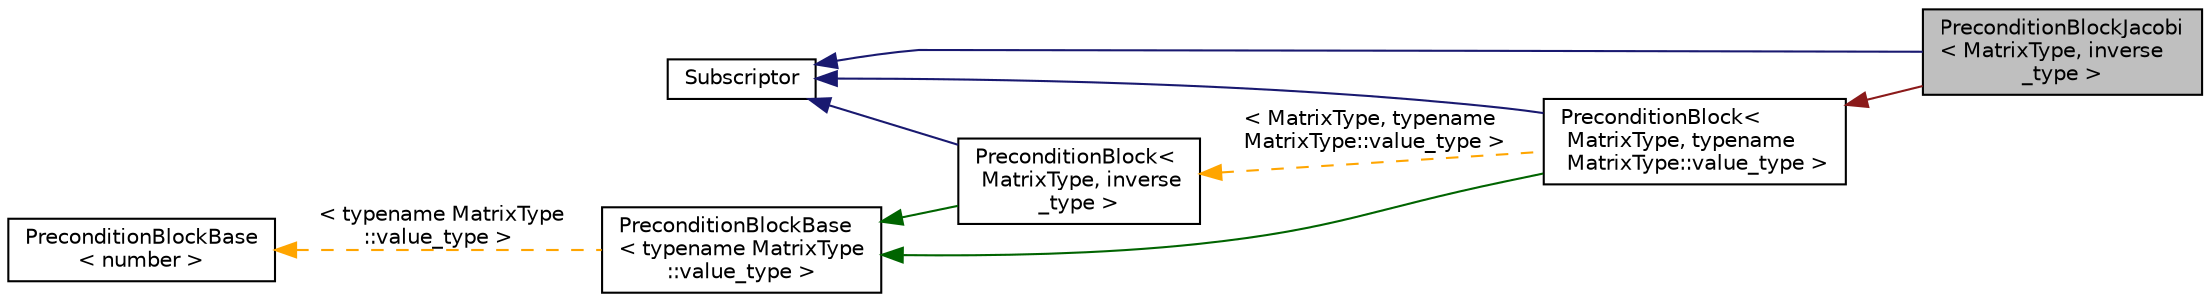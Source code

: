 digraph "PreconditionBlockJacobi&lt; MatrixType, inverse_type &gt;"
{
 // LATEX_PDF_SIZE
  edge [fontname="Helvetica",fontsize="10",labelfontname="Helvetica",labelfontsize="10"];
  node [fontname="Helvetica",fontsize="10",shape=record];
  rankdir="LR";
  Node1 [label="PreconditionBlockJacobi\l\< MatrixType, inverse\l_type \>",height=0.2,width=0.4,color="black", fillcolor="grey75", style="filled", fontcolor="black",tooltip=" "];
  Node2 -> Node1 [dir="back",color="midnightblue",fontsize="10",style="solid",fontname="Helvetica"];
  Node2 [label="Subscriptor",height=0.2,width=0.4,color="black", fillcolor="white", style="filled",URL="$classSubscriptor.html",tooltip=" "];
  Node3 -> Node1 [dir="back",color="firebrick4",fontsize="10",style="solid",fontname="Helvetica"];
  Node3 [label="PreconditionBlock\<\l MatrixType, typename\l MatrixType::value_type \>",height=0.2,width=0.4,color="black", fillcolor="white", style="filled",URL="$classPreconditionBlock.html",tooltip=" "];
  Node2 -> Node3 [dir="back",color="midnightblue",fontsize="10",style="solid",fontname="Helvetica"];
  Node4 -> Node3 [dir="back",color="darkgreen",fontsize="10",style="solid",fontname="Helvetica"];
  Node4 [label="PreconditionBlockBase\l\< typename MatrixType\l::value_type \>",height=0.2,width=0.4,color="black", fillcolor="white", style="filled",URL="$classPreconditionBlockBase.html",tooltip=" "];
  Node5 -> Node4 [dir="back",color="orange",fontsize="10",style="dashed",label=" \< typename MatrixType\l::value_type \>" ,fontname="Helvetica"];
  Node5 [label="PreconditionBlockBase\l\< number \>",height=0.2,width=0.4,color="black", fillcolor="white", style="filled",URL="$classPreconditionBlockBase.html",tooltip=" "];
  Node6 -> Node3 [dir="back",color="orange",fontsize="10",style="dashed",label=" \< MatrixType, typename\l MatrixType::value_type \>" ,fontname="Helvetica"];
  Node6 [label="PreconditionBlock\<\l MatrixType, inverse\l_type \>",height=0.2,width=0.4,color="black", fillcolor="white", style="filled",URL="$classPreconditionBlock.html",tooltip=" "];
  Node2 -> Node6 [dir="back",color="midnightblue",fontsize="10",style="solid",fontname="Helvetica"];
  Node4 -> Node6 [dir="back",color="darkgreen",fontsize="10",style="solid",fontname="Helvetica"];
}
